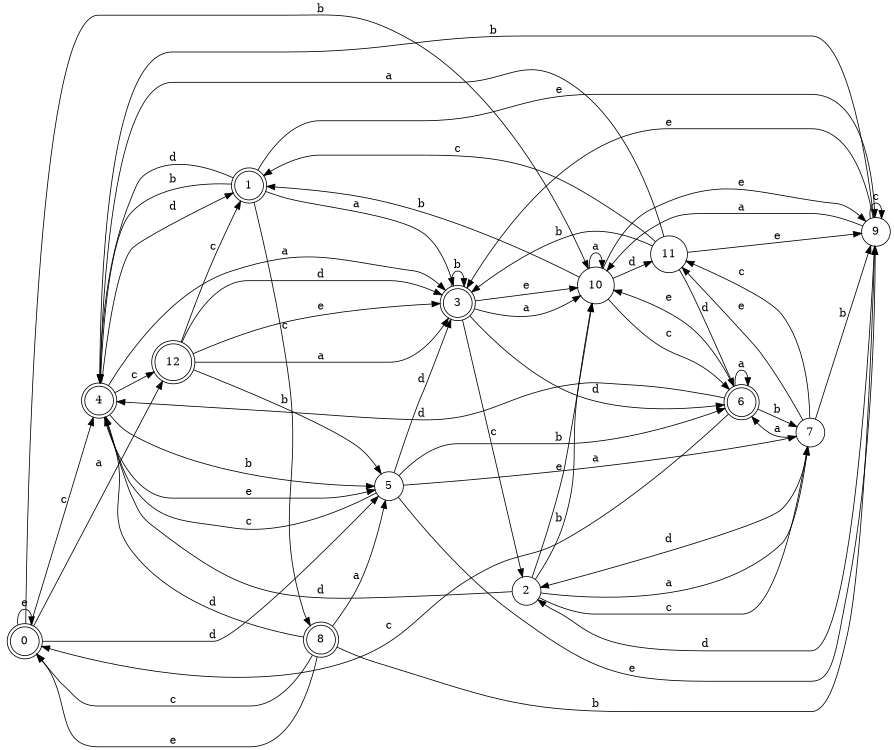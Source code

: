digraph n11_7 {
__start0 [label="" shape="none"];

rankdir=LR;
size="8,5";

s0 [style="rounded,filled", color="black", fillcolor="white" shape="doublecircle", label="0"];
s1 [style="rounded,filled", color="black", fillcolor="white" shape="doublecircle", label="1"];
s2 [style="filled", color="black", fillcolor="white" shape="circle", label="2"];
s3 [style="rounded,filled", color="black", fillcolor="white" shape="doublecircle", label="3"];
s4 [style="rounded,filled", color="black", fillcolor="white" shape="doublecircle", label="4"];
s5 [style="filled", color="black", fillcolor="white" shape="circle", label="5"];
s6 [style="rounded,filled", color="black", fillcolor="white" shape="doublecircle", label="6"];
s7 [style="filled", color="black", fillcolor="white" shape="circle", label="7"];
s8 [style="rounded,filled", color="black", fillcolor="white" shape="doublecircle", label="8"];
s9 [style="filled", color="black", fillcolor="white" shape="circle", label="9"];
s10 [style="filled", color="black", fillcolor="white" shape="circle", label="10"];
s11 [style="filled", color="black", fillcolor="white" shape="circle", label="11"];
s12 [style="rounded,filled", color="black", fillcolor="white" shape="doublecircle", label="12"];
s0 -> s12 [label="a"];
s0 -> s10 [label="b"];
s0 -> s4 [label="c"];
s0 -> s5 [label="d"];
s0 -> s0 [label="e"];
s1 -> s3 [label="a"];
s1 -> s4 [label="b"];
s1 -> s8 [label="c"];
s1 -> s4 [label="d"];
s1 -> s9 [label="e"];
s2 -> s7 [label="a"];
s2 -> s10 [label="b"];
s2 -> s7 [label="c"];
s2 -> s4 [label="d"];
s2 -> s10 [label="e"];
s3 -> s10 [label="a"];
s3 -> s3 [label="b"];
s3 -> s2 [label="c"];
s3 -> s6 [label="d"];
s3 -> s10 [label="e"];
s4 -> s3 [label="a"];
s4 -> s5 [label="b"];
s4 -> s12 [label="c"];
s4 -> s1 [label="d"];
s4 -> s5 [label="e"];
s5 -> s7 [label="a"];
s5 -> s6 [label="b"];
s5 -> s4 [label="c"];
s5 -> s3 [label="d"];
s5 -> s9 [label="e"];
s6 -> s6 [label="a"];
s6 -> s7 [label="b"];
s6 -> s0 [label="c"];
s6 -> s4 [label="d"];
s6 -> s10 [label="e"];
s7 -> s6 [label="a"];
s7 -> s9 [label="b"];
s7 -> s11 [label="c"];
s7 -> s2 [label="d"];
s7 -> s11 [label="e"];
s8 -> s5 [label="a"];
s8 -> s9 [label="b"];
s8 -> s0 [label="c"];
s8 -> s4 [label="d"];
s8 -> s0 [label="e"];
s9 -> s10 [label="a"];
s9 -> s4 [label="b"];
s9 -> s9 [label="c"];
s9 -> s2 [label="d"];
s9 -> s3 [label="e"];
s10 -> s10 [label="a"];
s10 -> s1 [label="b"];
s10 -> s6 [label="c"];
s10 -> s11 [label="d"];
s10 -> s9 [label="e"];
s11 -> s4 [label="a"];
s11 -> s3 [label="b"];
s11 -> s1 [label="c"];
s11 -> s6 [label="d"];
s11 -> s9 [label="e"];
s12 -> s3 [label="a"];
s12 -> s5 [label="b"];
s12 -> s1 [label="c"];
s12 -> s3 [label="d"];
s12 -> s3 [label="e"];

}